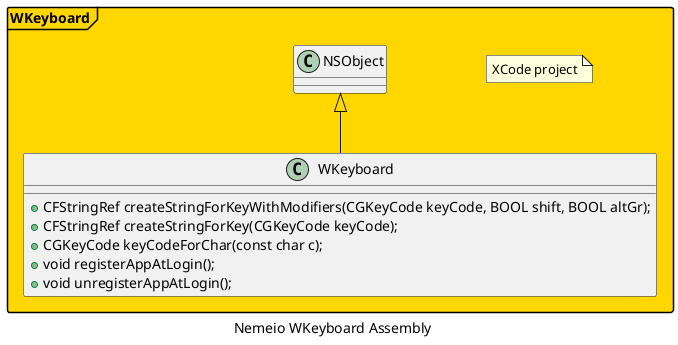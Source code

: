 @startuml

skinparam packagestyle frame

' title Nemeio Desktop Application - WKeyboard XCode

' package definition

package WKeyboard #Gold
{
    note "XCode project" as N
}

' dependency graph

package WKeyboard #Gold
{

class NSObject {
}

class WKeyboard {
+ CFStringRef createStringForKeyWithModifiers(CGKeyCode keyCode, BOOL shift, BOOL altGr);
+ CFStringRef createStringForKey(CGKeyCode keyCode);
+ CGKeyCode keyCodeForChar(const char c);
+ void registerAppAtLogin();
+ void unregisterAppAtLogin();
}

NSObject <|-- WKeyboard
}

' caption
caption Nemeio WKeyboard Assembly

@enduml